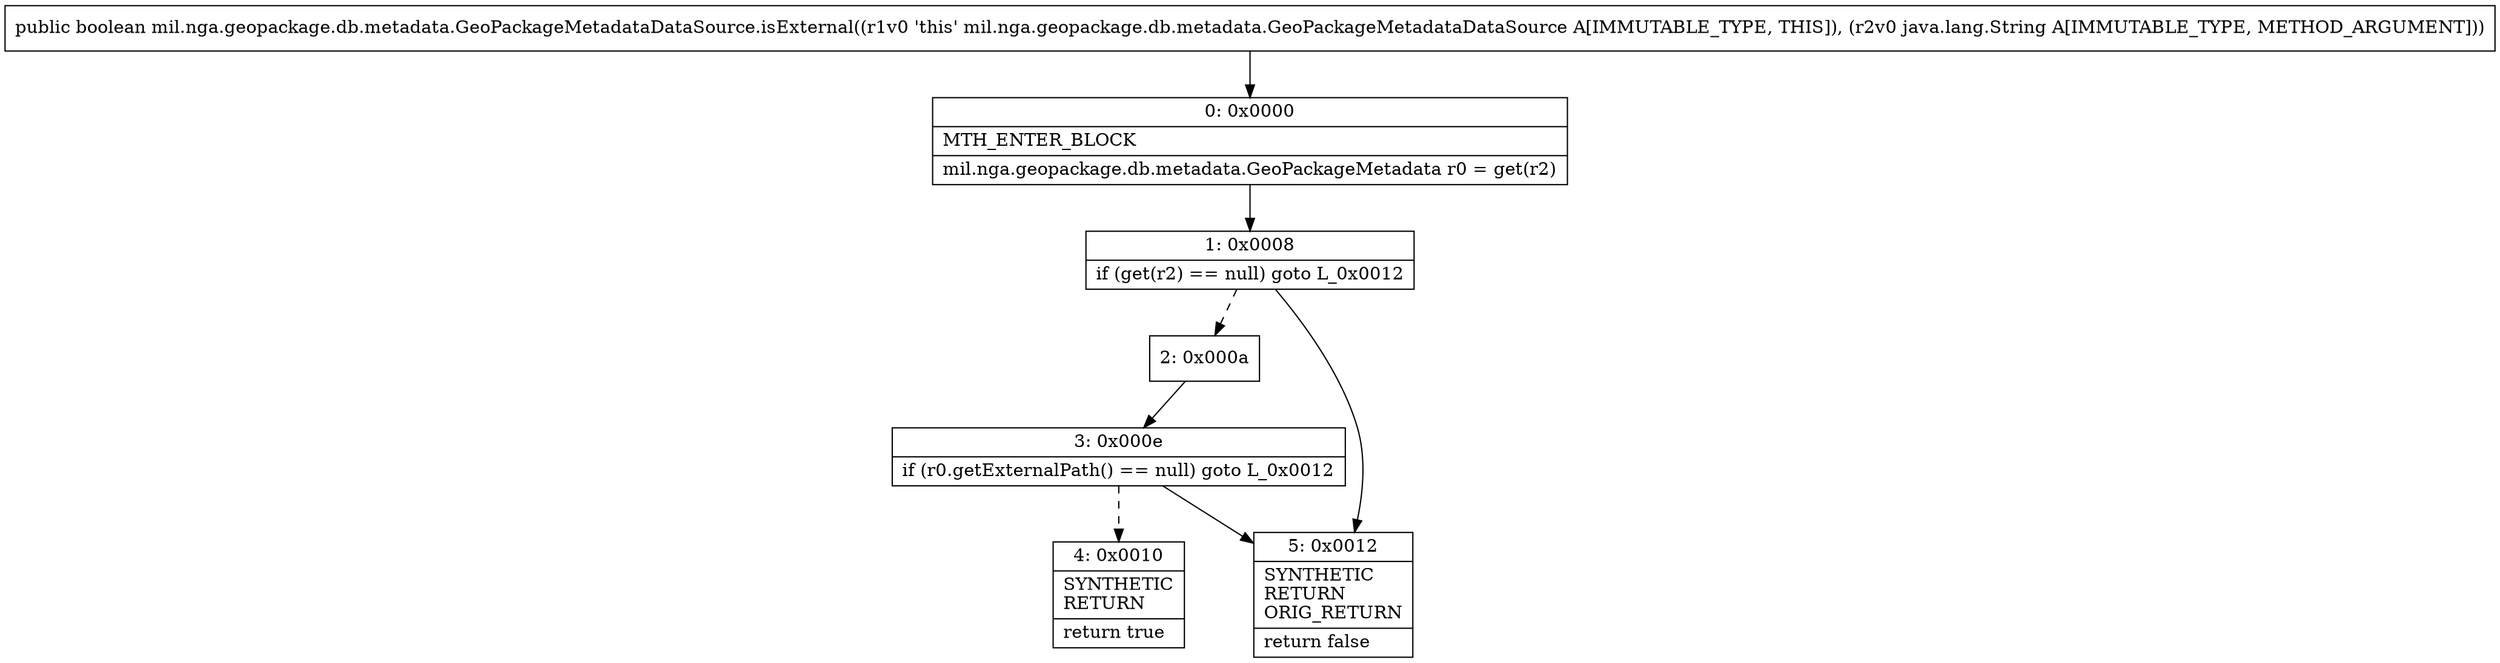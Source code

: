 digraph "CFG formil.nga.geopackage.db.metadata.GeoPackageMetadataDataSource.isExternal(Ljava\/lang\/String;)Z" {
Node_0 [shape=record,label="{0\:\ 0x0000|MTH_ENTER_BLOCK\l|mil.nga.geopackage.db.metadata.GeoPackageMetadata r0 = get(r2)\l}"];
Node_1 [shape=record,label="{1\:\ 0x0008|if (get(r2) == null) goto L_0x0012\l}"];
Node_2 [shape=record,label="{2\:\ 0x000a}"];
Node_3 [shape=record,label="{3\:\ 0x000e|if (r0.getExternalPath() == null) goto L_0x0012\l}"];
Node_4 [shape=record,label="{4\:\ 0x0010|SYNTHETIC\lRETURN\l|return true\l}"];
Node_5 [shape=record,label="{5\:\ 0x0012|SYNTHETIC\lRETURN\lORIG_RETURN\l|return false\l}"];
MethodNode[shape=record,label="{public boolean mil.nga.geopackage.db.metadata.GeoPackageMetadataDataSource.isExternal((r1v0 'this' mil.nga.geopackage.db.metadata.GeoPackageMetadataDataSource A[IMMUTABLE_TYPE, THIS]), (r2v0 java.lang.String A[IMMUTABLE_TYPE, METHOD_ARGUMENT])) }"];
MethodNode -> Node_0;
Node_0 -> Node_1;
Node_1 -> Node_2[style=dashed];
Node_1 -> Node_5;
Node_2 -> Node_3;
Node_3 -> Node_4[style=dashed];
Node_3 -> Node_5;
}

